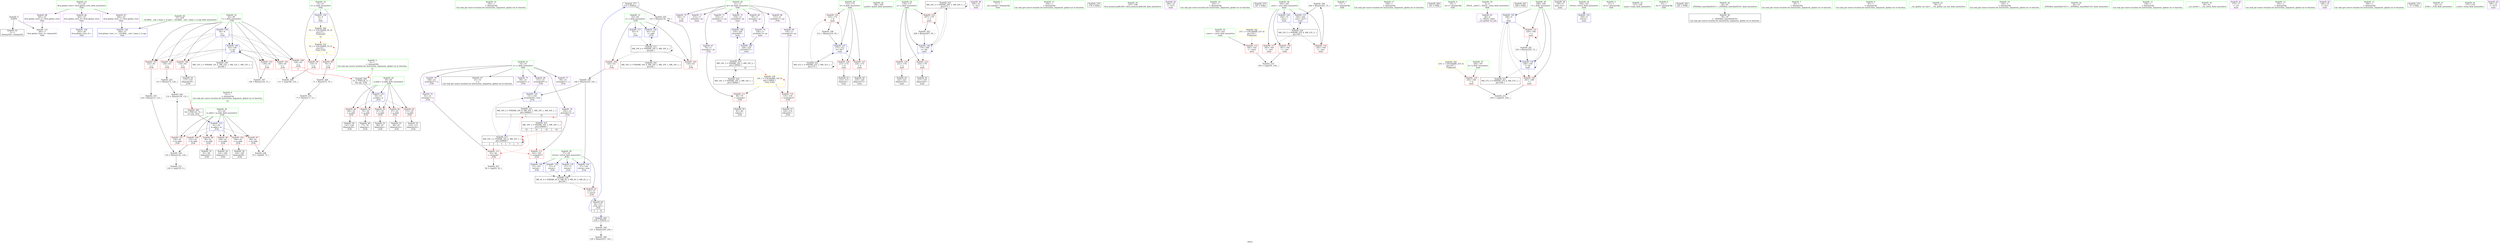 digraph "SVFG" {
	label="SVFG";

	Node0x558de5a951b0 [shape=record,color=grey,label="{NodeID: 0\nNullPtr}"];
	Node0x558de5a951b0 -> Node0x558de5aaf9a0[style=solid];
	Node0x558de5a951b0 -> Node0x558de5ab6150[style=solid];
	Node0x558de5ab0550 [shape=record,color=red,label="{NodeID: 97\n69\<--61\n\<--m.addr\n_Z1fii\n}"];
	Node0x558de5ab0550 -> Node0x558de5abbe70[style=solid];
	Node0x558de5aadf20 [shape=record,color=green,label="{NodeID: 14\n220\<--1\n\<--dummyObj\nCan only get source location for instruction, argument, global var or function.}"];
	Node0x558de5ad7890 [shape=record,color=black,label="{NodeID: 277\n133 = PHI(54, )\n}"];
	Node0x558de5ad7890 -> Node0x558de5abb9f0[style=solid];
	Node0x558de5ab3750 [shape=record,color=grey,label="{NodeID: 194\n125 = Binary(122, 124, )\n}"];
	Node0x558de5ab3750 -> Node0x558de5abc2f0[style=solid];
	Node0x558de5ab0090 [shape=record,color=red,label="{NodeID: 111\n80\<--79\n\<--arrayidx1\n_Z1fii\n}"];
	Node0x558de5ab0090 -> Node0x558de5ab0e60[style=solid];
	Node0x558de5aaeae0 [shape=record,color=green,label="{NodeID: 28\n57\<--58\nretval\<--retval_field_insensitive\n_Z1fii\n}"];
	Node0x558de5aaeae0 -> Node0x558de5ab3040[style=solid];
	Node0x558de5aaeae0 -> Node0x558de5ab63f0[style=solid];
	Node0x558de5aaeae0 -> Node0x558de5ab64c0[style=solid];
	Node0x558de5aaeae0 -> Node0x558de5ab6590[style=solid];
	Node0x558de5aaeae0 -> Node0x558de5ab6a70[style=solid];
	Node0x558de5abbe70 [shape=record,color=grey,label="{NodeID: 208\n74 = cmp(69, 73, )\n}"];
	Node0x558de5ab5c10 [shape=record,color=red,label="{NodeID: 125\n210\<--172\n\<--b\nmain\n}"];
	Node0x558de5ab5c10 -> Node0x558de5ab3d50[style=solid];
	Node0x558de5aaf6a0 [shape=record,color=green,label="{NodeID: 42\n188\<--189\nprintf\<--printf_field_insensitive\n}"];
	Node0x558de5ac5850 [shape=record,color=black,label="{NodeID: 222\nMR_29V_2 = PHI(MR_29V_3, MR_29V_1, )\npts\{171 \}\n}"];
	Node0x558de5ac5850 -> Node0x558de5ab59a0[style=dashed];
	Node0x558de5ac5850 -> Node0x558de5ab6db0[style=dashed];
	Node0x558de5ac5850 -> Node0x558de5ac5850[style=dashed];
	Node0x558de5ab6800 [shape=record,color=blue,label="{NodeID: 139\n63\<--135\nr\<--add\n_Z1fii\n}"];
	Node0x558de5ab6800 -> Node0x558de5ac2b50[style=dashed];
	Node0x558de5ab1340 [shape=record,color=black,label="{NodeID: 56\n117\<--116\nidxprom18\<--\n_Z1fii\n}"];
	Node0x558de5ab1ea0 [shape=record,color=purple,label="{NodeID: 70\n192\<--11\n\<--pr\nmain\n}"];
	Node0x558de5ab2a00 [shape=record,color=purple,label="{NodeID: 84\n205\<--21\n\<--.str.2\nmain\n}"];
	Node0x558de5a957d0 [shape=record,color=green,label="{NodeID: 1\n7\<--1\n__dso_handle\<--dummyObj\nGlob }"];
	Node0x558de5ab0620 [shape=record,color=red,label="{NodeID: 98\n90\<--61\n\<--m.addr\n_Z1fii\n}"];
	Node0x558de5ab0620 -> Node0x558de5ab1000[style=solid];
	Node0x558de5aadfb0 [shape=record,color=green,label="{NodeID: 15\n234\<--1\n\<--dummyObj\nCan only get source location for instruction, argument, global var or function.}"];
	Node0x558de5ad7a80 [shape=record,color=black,label="{NodeID: 278\n176 = PHI()\n}"];
	Node0x558de5ab38d0 [shape=record,color=grey,label="{NodeID: 195\n144 = Binary(143, 145, )\n}"];
	Node0x558de5ab38d0 -> Node0x558de5ab69a0[style=solid];
	Node0x558de5ab38d0 -> Node0x558de5ab6a70[style=solid];
	Node0x558de5ab0160 [shape=record,color=red,label="{NodeID: 112\n93\<--92\n\<--arrayidx7\n_Z1fii\n}"];
	Node0x558de5ab0160 -> Node0x558de5abbcf0[style=solid];
	Node0x558de5aaebb0 [shape=record,color=green,label="{NodeID: 29\n59\<--60\np.addr\<--p.addr_field_insensitive\n_Z1fii\n}"];
	Node0x558de5aaebb0 -> Node0x558de5ab3110[style=solid];
	Node0x558de5aaebb0 -> Node0x558de5ab31e0[style=solid];
	Node0x558de5aaebb0 -> Node0x558de5ab32b0[style=solid];
	Node0x558de5aaebb0 -> Node0x558de5ab3380[style=solid];
	Node0x558de5aaebb0 -> Node0x558de5ab0480[style=solid];
	Node0x558de5aaebb0 -> Node0x558de5ab6250[style=solid];
	Node0x558de5abbff0 [shape=record,color=grey,label="{NodeID: 209\n111 = cmp(109, 110, )\n}"];
	Node0x558de5ab5ce0 [shape=record,color=red,label="{NodeID: 126\n213\<--172\n\<--b\nmain\n}"];
	Node0x558de5ab5ce0 -> Node0x558de5ab1750[style=solid];
	Node0x558de5aaf7a0 [shape=record,color=green,label="{NodeID: 43\n197\<--198\nllvm.memset.p0i8.i64\<--llvm.memset.p0i8.i64_field_insensitive\n}"];
	Node0x558de5ac5d50 [shape=record,color=black,label="{NodeID: 223\nMR_31V_2 = PHI(MR_31V_3, MR_31V_1, )\npts\{173 \}\n}"];
	Node0x558de5ac5d50 -> Node0x558de5ab5c10[style=dashed];
	Node0x558de5ac5d50 -> Node0x558de5ab6e80[style=dashed];
	Node0x558de5ac5d50 -> Node0x558de5ac5d50[style=dashed];
	Node0x558de5ab68d0 [shape=record,color=blue,label="{NodeID: 140\n65\<--140\ni\<--inc\n_Z1fii\n}"];
	Node0x558de5ab68d0 -> Node0x558de5ab0bd0[style=dashed];
	Node0x558de5ab68d0 -> Node0x558de5aafc80[style=dashed];
	Node0x558de5ab68d0 -> Node0x558de5aafd50[style=dashed];
	Node0x558de5ab68d0 -> Node0x558de5aafe20[style=dashed];
	Node0x558de5ab68d0 -> Node0x558de5aafef0[style=dashed];
	Node0x558de5ab68d0 -> Node0x558de5aaffc0[style=dashed];
	Node0x558de5ab68d0 -> Node0x558de5ab68d0[style=dashed];
	Node0x558de5ab68d0 -> Node0x558de5ac8050[style=dashed];
	Node0x558de5ab1410 [shape=record,color=black,label="{NodeID: 57\n120\<--119\ntobool20\<--\n_Z1fii\n}"];
	Node0x558de5ab1f70 [shape=record,color=purple,label="{NodeID: 71\n215\<--11\narrayidx\<--pr\nmain\n}"];
	Node0x558de5ab2ad0 [shape=record,color=purple,label="{NodeID: 85\n240\<--23\n\<--.str.3\nmain\n}"];
	Node0x558de5a95440 [shape=record,color=green,label="{NodeID: 2\n9\<--1\n\<--dummyObj\nCan only get source location for instruction, argument, global var or function.|{<s0>10}}"];
	Node0x558de5a95440:s0 -> Node0x558de5ad8050[style=solid,color=red];
	Node0x558de5ab06f0 [shape=record,color=red,label="{NodeID: 99\n100\<--61\n\<--m.addr\n_Z1fii\n}"];
	Node0x558de5ab06f0 -> Node0x558de5ab11a0[style=solid];
	Node0x558de5aae040 [shape=record,color=green,label="{NodeID: 16\n235\<--1\n\<--dummyObj\nCan only get source location for instruction, argument, global var or function.}"];
	Node0x558de5ad7b50 [shape=record,color=black,label="{NodeID: 279\n187 = PHI()\n}"];
	Node0x558de5ab3a50 [shape=record,color=grey,label="{NodeID: 196\n244 = Binary(243, 72, )\n}"];
	Node0x558de5ab3a50 -> Node0x558de5ab71c0[style=solid];
	Node0x558de5ab0230 [shape=record,color=red,label="{NodeID: 113\n103\<--102\n\<--arrayidx13\n_Z1fii\n}"];
	Node0x558de5ab0230 -> Node0x558de5ab6590[style=solid];
	Node0x558de5aaec80 [shape=record,color=green,label="{NodeID: 30\n61\<--62\nm.addr\<--m.addr_field_insensitive\n_Z1fii\n}"];
	Node0x558de5aaec80 -> Node0x558de5ab0550[style=solid];
	Node0x558de5aaec80 -> Node0x558de5ab0620[style=solid];
	Node0x558de5aaec80 -> Node0x558de5ab06f0[style=solid];
	Node0x558de5aaec80 -> Node0x558de5ab07c0[style=solid];
	Node0x558de5aaec80 -> Node0x558de5ab0890[style=solid];
	Node0x558de5aaec80 -> Node0x558de5ab0960[style=solid];
	Node0x558de5aaec80 -> Node0x558de5ab6320[style=solid];
	Node0x558de5abc170 [shape=record,color=grey,label="{NodeID: 210\n183 = cmp(181, 182, )\n}"];
	Node0x558de5ab5db0 [shape=record,color=red,label="{NodeID: 127\n224\<--172\n\<--b\nmain\n}"];
	Node0x558de5ab5db0 -> Node0x558de5ab19c0[style=solid];
	Node0x558de5aaf8a0 [shape=record,color=green,label="{NodeID: 44\n27\<--259\n_GLOBAL__sub_I_dano_2_0.cpp\<--_GLOBAL__sub_I_dano_2_0.cpp_field_insensitive\n}"];
	Node0x558de5aaf8a0 -> Node0x558de5ab6050[style=solid];
	Node0x558de5ac6250 [shape=record,color=black,label="{NodeID: 224\nMR_14V_2 = PHI(MR_14V_3, MR_14V_1, )\npts\{130000 \}\n}"];
	Node0x558de5ac6250 -> Node0x558de5ac4950[style=dashed];
	Node0x558de5ab69a0 [shape=record,color=blue,label="{NodeID: 141\n151\<--144\narrayidx29\<--rem\n_Z1fii\n}"];
	Node0x558de5ab69a0 -> Node0x558de5ac8550[style=dashed];
	Node0x558de5ab14e0 [shape=record,color=black,label="{NodeID: 58\n147\<--146\nidxprom26\<--\n_Z1fii\n}"];
	Node0x558de5ac99d0 [shape=record,color=yellow,style=double,label="{NodeID: 238\n14V_1 = ENCHI(MR_14V_0)\npts\{130000 \}\nFun[_Z1fii]|{|<s2>3}}"];
	Node0x558de5ac99d0 -> Node0x558de5ab0090[style=dashed];
	Node0x558de5ac99d0 -> Node0x558de5ab0300[style=dashed];
	Node0x558de5ac99d0:s2 -> Node0x558de5ac99d0[style=dashed,color=red];
	Node0x558de5ab2040 [shape=record,color=purple,label="{NodeID: 72\n218\<--11\narrayidx9\<--pr\nmain\n}"];
	Node0x558de5ab2040 -> Node0x558de5ab6f50[style=solid];
	Node0x558de5ab2ba0 [shape=record,color=purple,label="{NodeID: 86\n263\<--25\nllvm.global_ctors_0\<--llvm.global_ctors\nGlob }"];
	Node0x558de5ab2ba0 -> Node0x558de5ab5f50[style=solid];
	Node0x558de5a95920 [shape=record,color=green,label="{NodeID: 3\n17\<--1\n.str\<--dummyObj\nGlob }"];
	Node0x558de5ab07c0 [shape=record,color=red,label="{NodeID: 100\n122\<--61\n\<--m.addr\n_Z1fii\n}"];
	Node0x558de5ab07c0 -> Node0x558de5ab3750[style=solid];
	Node0x558de5aae0d0 [shape=record,color=green,label="{NodeID: 17\n238\<--1\n\<--dummyObj\nCan only get source location for instruction, argument, global var or function.}"];
	Node0x558de5ad7c20 [shape=record,color=black,label="{NodeID: 280\n191 = PHI()\n}"];
	Node0x558de5ab3bd0 [shape=record,color=grey,label="{NodeID: 197\n140 = Binary(139, 72, )\n}"];
	Node0x558de5ab3bd0 -> Node0x558de5ab68d0[style=solid];
	Node0x558de5ab0300 [shape=record,color=red,label="{NodeID: 114\n119\<--118\n\<--arrayidx19\n_Z1fii\n}"];
	Node0x558de5ab0300 -> Node0x558de5ab1410[style=solid];
	Node0x558de5aaed50 [shape=record,color=green,label="{NodeID: 31\n63\<--64\nr\<--r_field_insensitive\n_Z1fii\n}"];
	Node0x558de5aaed50 -> Node0x558de5ab0a30[style=solid];
	Node0x558de5aaed50 -> Node0x558de5ab0b00[style=solid];
	Node0x558de5aaed50 -> Node0x558de5ab6660[style=solid];
	Node0x558de5aaed50 -> Node0x558de5ab6800[style=solid];
	Node0x558de5abc2f0 [shape=record,color=grey,label="{NodeID: 211\n126 = cmp(125, 9, )\n}"];
	Node0x558de5ab5e80 [shape=record,color=blue,label="{NodeID: 128\n8\<--9\nn\<--\nGlob }"];
	Node0x558de5ab5e80 -> Node0x558de5ac9b90[style=dashed];
	Node0x558de5aaf9a0 [shape=record,color=black,label="{NodeID: 45\n2\<--3\ndummyVal\<--dummyVal\n}"];
	Node0x558de5ac6750 [shape=record,color=black,label="{NodeID: 225\nMR_16V_2 = PHI(MR_16V_3, MR_16V_1, )\npts\{160000 \}\n|{<s0>10|<s1>10|<s2>10|<s3>10}}"];
	Node0x558de5ac6750:s0 -> Node0x558de5ab0160[style=dashed,color=red];
	Node0x558de5ac6750:s1 -> Node0x558de5ab0230[style=dashed,color=red];
	Node0x558de5ac6750:s2 -> Node0x558de5ac3550[style=dashed,color=red];
	Node0x558de5ac6750:s3 -> Node0x558de5ac8550[style=dashed,color=red];
	Node0x558de5ab6a70 [shape=record,color=blue,label="{NodeID: 142\n57\<--144\nretval\<--rem\n_Z1fii\n}"];
	Node0x558de5ab6a70 -> Node0x558de5ac7650[style=dashed];
	Node0x558de5ab15b0 [shape=record,color=black,label="{NodeID: 59\n150\<--149\nidxprom28\<--\n_Z1fii\n}"];
	Node0x558de5ab2110 [shape=record,color=purple,label="{NodeID: 73\n223\<--11\narrayidx11\<--pr\nmain\n}"];
	Node0x558de5ab2ca0 [shape=record,color=purple,label="{NodeID: 87\n264\<--25\nllvm.global_ctors_1\<--llvm.global_ctors\nGlob }"];
	Node0x558de5ab2ca0 -> Node0x558de5ab6050[style=solid];
	Node0x558de5a959b0 [shape=record,color=green,label="{NodeID: 4\n19\<--1\n.str.1\<--dummyObj\nGlob }"];
	Node0x558de5ab0890 [shape=record,color=red,label="{NodeID: 101\n129\<--61\n\<--m.addr\n_Z1fii\n}"];
	Node0x558de5ab0890 -> Node0x558de5abb870[style=solid];
	Node0x558de5aae1a0 [shape=record,color=green,label="{NodeID: 18\n4\<--6\n_ZStL8__ioinit\<--_ZStL8__ioinit_field_insensitive\nGlob }"];
	Node0x558de5aae1a0 -> Node0x558de5ab1a90[style=solid];
	Node0x558de5ad7cf0 [shape=record,color=black,label="{NodeID: 281\n206 = PHI()\n}"];
	Node0x558de5ab3d50 [shape=record,color=grey,label="{NodeID: 198\n211 = Binary(210, 95, )\n}"];
	Node0x558de5ab3d50 -> Node0x558de5ab6e80[style=solid];
	Node0x558de5ab5470 [shape=record,color=red,label="{NodeID: 115\n182\<--162\n\<--_cases\nmain\n}"];
	Node0x558de5ab5470 -> Node0x558de5abc170[style=solid];
	Node0x558de5aaee20 [shape=record,color=green,label="{NodeID: 32\n65\<--66\ni\<--i_field_insensitive\n_Z1fii\n}"];
	Node0x558de5aaee20 -> Node0x558de5ab0bd0[style=solid];
	Node0x558de5aaee20 -> Node0x558de5aafc80[style=solid];
	Node0x558de5aaee20 -> Node0x558de5aafd50[style=solid];
	Node0x558de5aaee20 -> Node0x558de5aafe20[style=solid];
	Node0x558de5aaee20 -> Node0x558de5aafef0[style=solid];
	Node0x558de5aaee20 -> Node0x558de5aaffc0[style=solid];
	Node0x558de5aaee20 -> Node0x558de5ab6730[style=solid];
	Node0x558de5aaee20 -> Node0x558de5ab68d0[style=solid];
	Node0x558de5abc470 [shape=record,color=grey,label="{NodeID: 212\n203 = cmp(201, 202, )\n}"];
	Node0x558de5ab5f50 [shape=record,color=blue,label="{NodeID: 129\n263\<--26\nllvm.global_ctors_0\<--\nGlob }"];
	Node0x558de5aafaa0 [shape=record,color=black,label="{NodeID: 46\n159\<--9\nmain_ret\<--\nmain\n}"];
	Node0x558de5ab6b40 [shape=record,color=blue,label="{NodeID: 143\n160\<--9\nretval\<--\nmain\n}"];
	Node0x558de5ab1680 [shape=record,color=black,label="{NodeID: 60\n54\<--155\n_Z1fii_ret\<--\n_Z1fii\n|{<s0>3|<s1>10}}"];
	Node0x558de5ab1680:s0 -> Node0x558de5ad7890[style=solid,color=blue];
	Node0x558de5ab1680:s1 -> Node0x558de5ad7dc0[style=solid,color=blue];
	Node0x558de5ac9b90 [shape=record,color=yellow,style=double,label="{NodeID: 240\n2V_1 = ENCHI(MR_2V_0)\npts\{10 \}\nFun[main]|{<s0>10}}"];
	Node0x558de5ac9b90:s0 -> Node0x558de5ac8a50[style=dashed,color=red];
	Node0x558de5ab21e0 [shape=record,color=purple,label="{NodeID: 74\n226\<--11\narrayidx13\<--pr\nmain\n}"];
	Node0x558de5ab21e0 -> Node0x558de5ab7020[style=solid];
	Node0x558de5ab2da0 [shape=record,color=purple,label="{NodeID: 88\n265\<--25\nllvm.global_ctors_2\<--llvm.global_ctors\nGlob }"];
	Node0x558de5ab2da0 -> Node0x558de5ab6150[style=solid];
	Node0x558de5aad260 [shape=record,color=green,label="{NodeID: 5\n21\<--1\n.str.2\<--dummyObj\nGlob }"];
	Node0x558de5ab0960 [shape=record,color=red,label="{NodeID: 102\n149\<--61\n\<--m.addr\n_Z1fii\n}"];
	Node0x558de5ab0960 -> Node0x558de5ab15b0[style=solid];
	Node0x558de5aae270 [shape=record,color=green,label="{NodeID: 19\n8\<--10\nn\<--n_field_insensitive\nGlob }"];
	Node0x558de5aae270 -> Node0x558de5ab2ea0[style=solid];
	Node0x558de5aae270 -> Node0x558de5ab2f70[style=solid];
	Node0x558de5aae270 -> Node0x558de5ab5e80[style=solid];
	Node0x558de5ad7dc0 [shape=record,color=black,label="{NodeID: 282\n236 = PHI(54, )\n}"];
	Node0x558de5ad7dc0 -> Node0x558de5ab3ed0[style=solid];
	Node0x558de5ab3ed0 [shape=record,color=grey,label="{NodeID: 199\n237 = Binary(236, 238, )\n}"];
	Node0x558de5ab3ed0 -> Node0x558de5ab4050[style=solid];
	Node0x558de5ab5500 [shape=record,color=red,label="{NodeID: 116\n181\<--164\n\<--_case\nmain\n}"];
	Node0x558de5ab5500 -> Node0x558de5abc170[style=solid];
	Node0x558de5aaeef0 [shape=record,color=green,label="{NodeID: 33\n157\<--158\nmain\<--main_field_insensitive\n}"];
	Node0x558de5ac2b50 [shape=record,color=black,label="{NodeID: 213\nMR_10V_4 = PHI(MR_10V_5, MR_10V_3, )\npts\{64 \}\n}"];
	Node0x558de5ac2b50 -> Node0x558de5ab0a30[style=dashed];
	Node0x558de5ac2b50 -> Node0x558de5ab0b00[style=dashed];
	Node0x558de5ac2b50 -> Node0x558de5ab6800[style=dashed];
	Node0x558de5ac2b50 -> Node0x558de5ac2b50[style=dashed];
	Node0x558de5ac2b50 -> Node0x558de5ac7b50[style=dashed];
	Node0x558de5ab6050 [shape=record,color=blue,label="{NodeID: 130\n264\<--27\nllvm.global_ctors_1\<--_GLOBAL__sub_I_dano_2_0.cpp\nGlob }"];
	Node0x558de5aafb70 [shape=record,color=black,label="{NodeID: 47\n15\<--14\n\<--a\nCan only get source location for instruction, argument, global var or function.}"];
	Node0x558de5ab6c10 [shape=record,color=blue,label="{NodeID: 144\n164\<--72\n_case\<--\nmain\n}"];
	Node0x558de5ab6c10 -> Node0x558de5ac4e50[style=dashed];
	Node0x558de5ab1750 [shape=record,color=black,label="{NodeID: 61\n214\<--213\nidxprom\<--\nmain\n}"];
	Node0x558de5ab22b0 [shape=record,color=purple,label="{NodeID: 75\n89\<--14\narrayidx5\<--a\n_Z1fii\n}"];
	Node0x558de5ab2ea0 [shape=record,color=red,label="{NodeID: 89\n70\<--8\n\<--n\n_Z1fii\n}"];
	Node0x558de5ab2ea0 -> Node0x558de5abbb70[style=solid];
	Node0x558de5aad2f0 [shape=record,color=green,label="{NodeID: 6\n23\<--1\n.str.3\<--dummyObj\nGlob }"];
	Node0x558de5ab0a30 [shape=record,color=red,label="{NodeID: 103\n134\<--63\n\<--r\n_Z1fii\n}"];
	Node0x558de5ab0a30 -> Node0x558de5abb9f0[style=solid];
	Node0x558de5aae340 [shape=record,color=green,label="{NodeID: 20\n11\<--13\npr\<--pr_field_insensitive\nGlob }"];
	Node0x558de5aae340 -> Node0x558de5ab1b60[style=solid];
	Node0x558de5aae340 -> Node0x558de5ab1c30[style=solid];
	Node0x558de5aae340 -> Node0x558de5ab1d00[style=solid];
	Node0x558de5aae340 -> Node0x558de5ab1dd0[style=solid];
	Node0x558de5aae340 -> Node0x558de5ab1ea0[style=solid];
	Node0x558de5aae340 -> Node0x558de5ab1f70[style=solid];
	Node0x558de5aae340 -> Node0x558de5ab2040[style=solid];
	Node0x558de5aae340 -> Node0x558de5ab2110[style=solid];
	Node0x558de5aae340 -> Node0x558de5ab21e0[style=solid];
	Node0x558de5ad7f80 [shape=record,color=black,label="{NodeID: 283\n241 = PHI()\n}"];
	Node0x558de5ab4050 [shape=record,color=grey,label="{NodeID: 200\n239 = Binary(237, 145, )\n}"];
	Node0x558de5ab5590 [shape=record,color=red,label="{NodeID: 117\n185\<--164\n\<--_case\nmain\n}"];
	Node0x558de5aaeff0 [shape=record,color=green,label="{NodeID: 34\n160\<--161\nretval\<--retval_field_insensitive\nmain\n}"];
	Node0x558de5aaeff0 -> Node0x558de5ab6b40[style=solid];
	Node0x558de5ab6150 [shape=record,color=blue, style = dotted,label="{NodeID: 131\n265\<--3\nllvm.global_ctors_2\<--dummyVal\nGlob }"];
	Node0x558de5ab0c90 [shape=record,color=black,label="{NodeID: 48\n38\<--39\n\<--_ZNSt8ios_base4InitD1Ev\nCan only get source location for instruction, argument, global var or function.}"];
	Node0x558de5ac7650 [shape=record,color=black,label="{NodeID: 228\nMR_4V_4 = PHI(MR_4V_6, MR_4V_3, MR_4V_5, MR_4V_2, )\npts\{58 \}\n}"];
	Node0x558de5ac7650 -> Node0x558de5ab3040[style=dashed];
	Node0x558de5ab6ce0 [shape=record,color=blue,label="{NodeID: 145\n168\<--9\ni\<--\nmain\n}"];
	Node0x558de5ab6ce0 -> Node0x558de5ab5800[style=dashed];
	Node0x558de5ab6ce0 -> Node0x558de5ab58d0[style=dashed];
	Node0x558de5ab6ce0 -> Node0x558de5ab70f0[style=dashed];
	Node0x558de5ab6ce0 -> Node0x558de5ac5350[style=dashed];
	Node0x558de5ab1820 [shape=record,color=black,label="{NodeID: 62\n217\<--216\nidxprom8\<--\nmain\n}"];
	Node0x558de5aca590 [shape=record,color=yellow,style=double,label="{NodeID: 242\n21V_1 = ENCHI(MR_21V_0)\npts\{163 \}\nFun[main]}"];
	Node0x558de5aca590 -> Node0x558de5ab5470[style=dashed];
	Node0x558de5ab2380 [shape=record,color=purple,label="{NodeID: 76\n92\<--14\narrayidx7\<--a\n_Z1fii\n}"];
	Node0x558de5ab2380 -> Node0x558de5ab0160[style=solid];
	Node0x558de5ab2f70 [shape=record,color=red,label="{NodeID: 90\n110\<--8\n\<--n\n_Z1fii\n}"];
	Node0x558de5ab2f70 -> Node0x558de5abbff0[style=solid];
	Node0x558de5aad380 [shape=record,color=green,label="{NodeID: 7\n26\<--1\n\<--dummyObj\nCan only get source location for instruction, argument, global var or function.}"];
	Node0x558de5ab0b00 [shape=record,color=red,label="{NodeID: 104\n143\<--63\n\<--r\n_Z1fii\n}"];
	Node0x558de5ab0b00 -> Node0x558de5ab38d0[style=solid];
	Node0x558de5aae410 [shape=record,color=green,label="{NodeID: 21\n14\<--16\na\<--a_field_insensitive\nGlob }"];
	Node0x558de5aae410 -> Node0x558de5aafb70[style=solid];
	Node0x558de5aae410 -> Node0x558de5ab22b0[style=solid];
	Node0x558de5aae410 -> Node0x558de5ab2380[style=solid];
	Node0x558de5aae410 -> Node0x558de5ab2450[style=solid];
	Node0x558de5aae410 -> Node0x558de5ab2520[style=solid];
	Node0x558de5aae410 -> Node0x558de5ab25f0[style=solid];
	Node0x558de5aae410 -> Node0x558de5ab26c0[style=solid];
	Node0x558de5ad8050 [shape=record,color=black,label="{NodeID: 284\n55 = PHI(128, 9, )\n0th arg _Z1fii }"];
	Node0x558de5ad8050 -> Node0x558de5ab6250[style=solid];
	Node0x558de5ab41d0 [shape=record,color=grey,label="{NodeID: 201\n230 = Binary(229, 72, )\n}"];
	Node0x558de5ab41d0 -> Node0x558de5ab70f0[style=solid];
	Node0x558de5ab5660 [shape=record,color=red,label="{NodeID: 118\n243\<--164\n\<--_case\nmain\n}"];
	Node0x558de5ab5660 -> Node0x558de5ab3a50[style=solid];
	Node0x558de5aaf0c0 [shape=record,color=green,label="{NodeID: 35\n162\<--163\n_cases\<--_cases_field_insensitive\nmain\n}"];
	Node0x558de5aaf0c0 -> Node0x558de5ab5470[style=solid];
	Node0x558de5ac3550 [shape=record,color=black,label="{NodeID: 215\nMR_16V_3 = PHI(MR_16V_4, MR_16V_1, )\npts\{160000 \}\n|{|<s2>3|<s3>3|<s4>3|<s5>3}}"];
	Node0x558de5ac3550 -> Node0x558de5ab69a0[style=dashed];
	Node0x558de5ac3550 -> Node0x558de5ac3550[style=dashed];
	Node0x558de5ac3550:s2 -> Node0x558de5ab0160[style=dashed,color=red];
	Node0x558de5ac3550:s3 -> Node0x558de5ab0230[style=dashed,color=red];
	Node0x558de5ac3550:s4 -> Node0x558de5ac3550[style=dashed,color=red];
	Node0x558de5ac3550:s5 -> Node0x558de5ac8550[style=dashed,color=red];
	Node0x558de5ab6250 [shape=record,color=blue,label="{NodeID: 132\n59\<--55\np.addr\<--p\n_Z1fii\n}"];
	Node0x558de5ab6250 -> Node0x558de5ab3110[style=dashed];
	Node0x558de5ab6250 -> Node0x558de5ab31e0[style=dashed];
	Node0x558de5ab6250 -> Node0x558de5ab32b0[style=dashed];
	Node0x558de5ab6250 -> Node0x558de5ab3380[style=dashed];
	Node0x558de5ab6250 -> Node0x558de5ab0480[style=dashed];
	Node0x558de5ab0d90 [shape=record,color=black,label="{NodeID: 49\n77\<--76\nidxprom\<--\n_Z1fii\n}"];
	Node0x558de5ac7b50 [shape=record,color=black,label="{NodeID: 229\nMR_10V_2 = PHI(MR_10V_4, MR_10V_1, MR_10V_1, MR_10V_1, )\npts\{64 \}\n}"];
	Node0x558de5ab6db0 [shape=record,color=blue,label="{NodeID: 146\n170\<--208\na\<--dec\nmain\n}"];
	Node0x558de5ab6db0 -> Node0x558de5ab59a0[style=dashed];
	Node0x558de5ab6db0 -> Node0x558de5ab5a70[style=dashed];
	Node0x558de5ab6db0 -> Node0x558de5ab5b40[style=dashed];
	Node0x558de5ab6db0 -> Node0x558de5ab6db0[style=dashed];
	Node0x558de5ab6db0 -> Node0x558de5ac5850[style=dashed];
	Node0x558de5ab18f0 [shape=record,color=black,label="{NodeID: 63\n222\<--221\nidxprom10\<--\nmain\n}"];
	Node0x558de5ab2450 [shape=record,color=purple,label="{NodeID: 77\n99\<--14\narrayidx11\<--a\n_Z1fii\n}"];
	Node0x558de5ab3040 [shape=record,color=red,label="{NodeID: 91\n155\<--57\n\<--retval\n_Z1fii\n}"];
	Node0x558de5ab3040 -> Node0x558de5ab1680[style=solid];
	Node0x558de5aad410 [shape=record,color=green,label="{NodeID: 8\n72\<--1\n\<--dummyObj\nCan only get source location for instruction, argument, global var or function.|{<s0>10}}"];
	Node0x558de5aad410:s0 -> Node0x558de5ad8290[style=solid,color=red];
	Node0x558de5ab0bd0 [shape=record,color=red,label="{NodeID: 105\n109\<--65\n\<--i\n_Z1fii\n}"];
	Node0x558de5ab0bd0 -> Node0x558de5abbff0[style=solid];
	Node0x558de5aae4e0 [shape=record,color=green,label="{NodeID: 22\n25\<--29\nllvm.global_ctors\<--llvm.global_ctors_field_insensitive\nGlob }"];
	Node0x558de5aae4e0 -> Node0x558de5ab2ba0[style=solid];
	Node0x558de5aae4e0 -> Node0x558de5ab2ca0[style=solid];
	Node0x558de5aae4e0 -> Node0x558de5ab2da0[style=solid];
	Node0x558de5ad8290 [shape=record,color=black,label="{NodeID: 285\n56 = PHI(132, 72, )\n1st arg _Z1fii }"];
	Node0x558de5ad8290 -> Node0x558de5ab6320[style=solid];
	Node0x558de5ab4350 [shape=record,color=grey,label="{NodeID: 202\n208 = Binary(207, 95, )\n}"];
	Node0x558de5ab4350 -> Node0x558de5ab6db0[style=solid];
	Node0x558de5ab5730 [shape=record,color=red,label="{NodeID: 119\n202\<--166\n\<--k\nmain\n}"];
	Node0x558de5ab5730 -> Node0x558de5abc470[style=solid];
	Node0x558de5aaf190 [shape=record,color=green,label="{NodeID: 36\n164\<--165\n_case\<--_case_field_insensitive\nmain\n}"];
	Node0x558de5aaf190 -> Node0x558de5ab5500[style=solid];
	Node0x558de5aaf190 -> Node0x558de5ab5590[style=solid];
	Node0x558de5aaf190 -> Node0x558de5ab5660[style=solid];
	Node0x558de5aaf190 -> Node0x558de5ab6c10[style=solid];
	Node0x558de5aaf190 -> Node0x558de5ab71c0[style=solid];
	Node0x558de5ab6320 [shape=record,color=blue,label="{NodeID: 133\n61\<--56\nm.addr\<--m\n_Z1fii\n}"];
	Node0x558de5ab6320 -> Node0x558de5ab0550[style=dashed];
	Node0x558de5ab6320 -> Node0x558de5ab0620[style=dashed];
	Node0x558de5ab6320 -> Node0x558de5ab06f0[style=dashed];
	Node0x558de5ab6320 -> Node0x558de5ab07c0[style=dashed];
	Node0x558de5ab6320 -> Node0x558de5ab0890[style=dashed];
	Node0x558de5ab6320 -> Node0x558de5ab0960[style=dashed];
	Node0x558de5ab0e60 [shape=record,color=black,label="{NodeID: 50\n81\<--80\ntobool\<--\n_Z1fii\n}"];
	Node0x558de5ac8050 [shape=record,color=black,label="{NodeID: 230\nMR_12V_2 = PHI(MR_12V_4, MR_12V_1, MR_12V_1, MR_12V_1, )\npts\{66 \}\n}"];
	Node0x558de5ab6e80 [shape=record,color=blue,label="{NodeID: 147\n172\<--211\nb\<--dec7\nmain\n}"];
	Node0x558de5ab6e80 -> Node0x558de5ab5c10[style=dashed];
	Node0x558de5ab6e80 -> Node0x558de5ab5ce0[style=dashed];
	Node0x558de5ab6e80 -> Node0x558de5ab5db0[style=dashed];
	Node0x558de5ab6e80 -> Node0x558de5ab6e80[style=dashed];
	Node0x558de5ab6e80 -> Node0x558de5ac5d50[style=dashed];
	Node0x558de5ab19c0 [shape=record,color=black,label="{NodeID: 64\n225\<--224\nidxprom12\<--\nmain\n}"];
	Node0x558de5aca750 [shape=record,color=yellow,style=double,label="{NodeID: 244\n25V_1 = ENCHI(MR_25V_0)\npts\{167 \}\nFun[main]}"];
	Node0x558de5aca750 -> Node0x558de5ab5730[style=dashed];
	Node0x558de5ab2520 [shape=record,color=purple,label="{NodeID: 78\n102\<--14\narrayidx13\<--a\n_Z1fii\n}"];
	Node0x558de5ab2520 -> Node0x558de5ab0230[style=solid];
	Node0x558de5ab3110 [shape=record,color=red,label="{NodeID: 92\n76\<--59\n\<--p.addr\n_Z1fii\n}"];
	Node0x558de5ab3110 -> Node0x558de5ab0d90[style=solid];
	Node0x558de5aadc50 [shape=record,color=green,label="{NodeID: 9\n95\<--1\n\<--dummyObj\nCan only get source location for instruction, argument, global var or function.}"];
	Node0x558de5aafc80 [shape=record,color=red,label="{NodeID: 106\n116\<--65\n\<--i\n_Z1fii\n}"];
	Node0x558de5aafc80 -> Node0x558de5ab1340[style=solid];
	Node0x558de5aae5e0 [shape=record,color=green,label="{NodeID: 23\n30\<--31\n__cxx_global_var_init\<--__cxx_global_var_init_field_insensitive\n}"];
	Node0x558de5abb6f0 [shape=record,color=grey,label="{NodeID: 203\n131 = Binary(72, 130, )\n}"];
	Node0x558de5abb6f0 -> Node0x558de5abb870[style=solid];
	Node0x558de5ab5800 [shape=record,color=red,label="{NodeID: 120\n201\<--168\n\<--i\nmain\n}"];
	Node0x558de5ab5800 -> Node0x558de5abc470[style=solid];
	Node0x558de5aaf260 [shape=record,color=green,label="{NodeID: 37\n166\<--167\nk\<--k_field_insensitive\nmain\n}"];
	Node0x558de5aaf260 -> Node0x558de5ab5730[style=solid];
	Node0x558de5ab63f0 [shape=record,color=blue,label="{NodeID: 134\n57\<--9\nretval\<--\n_Z1fii\n}"];
	Node0x558de5ab63f0 -> Node0x558de5ac7650[style=dashed];
	Node0x558de5ab0f30 [shape=record,color=black,label="{NodeID: 51\n88\<--87\nidxprom4\<--\n_Z1fii\n}"];
	Node0x558de5ac8550 [shape=record,color=black,label="{NodeID: 231\nMR_16V_2 = PHI(MR_16V_6, MR_16V_1, MR_16V_1, MR_16V_1, )\npts\{160000 \}\n|{<s0>3|<s1>10}}"];
	Node0x558de5ac8550:s0 -> Node0x558de5ac3550[style=dashed,color=blue];
	Node0x558de5ac8550:s1 -> Node0x558de5ac6750[style=dashed,color=blue];
	Node0x558de5ab6f50 [shape=record,color=blue,label="{NodeID: 148\n218\<--220\narrayidx9\<--\nmain\n}"];
	Node0x558de5ab6f50 -> Node0x558de5ab7020[style=dashed];
	Node0x558de5ab1a90 [shape=record,color=purple,label="{NodeID: 65\n36\<--4\n\<--_ZStL8__ioinit\n__cxx_global_var_init\n}"];
	Node0x558de5ab25f0 [shape=record,color=purple,label="{NodeID: 79\n148\<--14\narrayidx27\<--a\n_Z1fii\n}"];
	Node0x558de5ab31e0 [shape=record,color=red,label="{NodeID: 93\n87\<--59\n\<--p.addr\n_Z1fii\n}"];
	Node0x558de5ab31e0 -> Node0x558de5ab0f30[style=solid];
	Node0x558de5aadce0 [shape=record,color=green,label="{NodeID: 10\n145\<--1\n\<--dummyObj\nCan only get source location for instruction, argument, global var or function.}"];
	Node0x558de5aafd50 [shape=record,color=red,label="{NodeID: 107\n123\<--65\n\<--i\n_Z1fii\n}"];
	Node0x558de5aafd50 -> Node0x558de5ab35d0[style=solid];
	Node0x558de5aae6e0 [shape=record,color=green,label="{NodeID: 24\n34\<--35\n_ZNSt8ios_base4InitC1Ev\<--_ZNSt8ios_base4InitC1Ev_field_insensitive\n}"];
	Node0x558de5abb870 [shape=record,color=grey,label="{NodeID: 204\n132 = Binary(129, 131, )\n|{<s0>3}}"];
	Node0x558de5abb870:s0 -> Node0x558de5ad8290[style=solid,color=red];
	Node0x558de5ab58d0 [shape=record,color=red,label="{NodeID: 121\n229\<--168\n\<--i\nmain\n}"];
	Node0x558de5ab58d0 -> Node0x558de5ab41d0[style=solid];
	Node0x558de5aaf330 [shape=record,color=green,label="{NodeID: 38\n168\<--169\ni\<--i_field_insensitive\nmain\n}"];
	Node0x558de5aaf330 -> Node0x558de5ab5800[style=solid];
	Node0x558de5aaf330 -> Node0x558de5ab58d0[style=solid];
	Node0x558de5aaf330 -> Node0x558de5ab6ce0[style=solid];
	Node0x558de5aaf330 -> Node0x558de5ab70f0[style=solid];
	Node0x558de5ab64c0 [shape=record,color=blue,label="{NodeID: 135\n57\<--72\nretval\<--\n_Z1fii\n}"];
	Node0x558de5ab64c0 -> Node0x558de5ac7650[style=dashed];
	Node0x558de5ab1000 [shape=record,color=black,label="{NodeID: 52\n91\<--90\nidxprom6\<--\n_Z1fii\n}"];
	Node0x558de5ac8a50 [shape=record,color=yellow,style=double,label="{NodeID: 232\n2V_1 = ENCHI(MR_2V_0)\npts\{10 \}\nFun[_Z1fii]|{|<s2>3}}"];
	Node0x558de5ac8a50 -> Node0x558de5ab2ea0[style=dashed];
	Node0x558de5ac8a50 -> Node0x558de5ab2f70[style=dashed];
	Node0x558de5ac8a50:s2 -> Node0x558de5ac8a50[style=dashed,color=red];
	Node0x558de5ab7020 [shape=record,color=blue,label="{NodeID: 149\n226\<--220\narrayidx13\<--\nmain\n}"];
	Node0x558de5ab7020 -> Node0x558de5ac4950[style=dashed];
	Node0x558de5ab1b60 [shape=record,color=purple,label="{NodeID: 66\n78\<--11\narrayidx\<--pr\n_Z1fii\n}"];
	Node0x558de5ab26c0 [shape=record,color=purple,label="{NodeID: 80\n151\<--14\narrayidx29\<--a\n_Z1fii\n}"];
	Node0x558de5ab26c0 -> Node0x558de5ab69a0[style=solid];
	Node0x558de5ab32b0 [shape=record,color=red,label="{NodeID: 94\n97\<--59\n\<--p.addr\n_Z1fii\n}"];
	Node0x558de5ab32b0 -> Node0x558de5ab10d0[style=solid];
	Node0x558de5aadd70 [shape=record,color=green,label="{NodeID: 11\n194\<--1\n\<--dummyObj\nCan only get source location for instruction, argument, global var or function.}"];
	Node0x558de5aafe20 [shape=record,color=red,label="{NodeID: 108\n128\<--65\n\<--i\n_Z1fii\n|{<s0>3}}"];
	Node0x558de5aafe20:s0 -> Node0x558de5ad8050[style=solid,color=red];
	Node0x558de5aae7e0 [shape=record,color=green,label="{NodeID: 25\n40\<--41\n__cxa_atexit\<--__cxa_atexit_field_insensitive\n}"];
	Node0x558de5abb9f0 [shape=record,color=grey,label="{NodeID: 205\n135 = Binary(134, 133, )\n}"];
	Node0x558de5abb9f0 -> Node0x558de5ab6800[style=solid];
	Node0x558de5ab59a0 [shape=record,color=red,label="{NodeID: 122\n207\<--170\n\<--a\nmain\n}"];
	Node0x558de5ab59a0 -> Node0x558de5ab4350[style=solid];
	Node0x558de5aaf400 [shape=record,color=green,label="{NodeID: 39\n170\<--171\na\<--a_field_insensitive\nmain\n}"];
	Node0x558de5aaf400 -> Node0x558de5ab59a0[style=solid];
	Node0x558de5aaf400 -> Node0x558de5ab5a70[style=solid];
	Node0x558de5aaf400 -> Node0x558de5ab5b40[style=solid];
	Node0x558de5aaf400 -> Node0x558de5ab6db0[style=solid];
	Node0x558de5ac4950 [shape=record,color=black,label="{NodeID: 219\nMR_14V_3 = PHI(MR_14V_5, MR_14V_2, )\npts\{130000 \}\n|{|<s2>10}}"];
	Node0x558de5ac4950 -> Node0x558de5ab6f50[style=dashed];
	Node0x558de5ac4950 -> Node0x558de5ac6250[style=dashed];
	Node0x558de5ac4950:s2 -> Node0x558de5ac99d0[style=dashed,color=red];
	Node0x558de5ab6590 [shape=record,color=blue,label="{NodeID: 136\n57\<--103\nretval\<--\n_Z1fii\n}"];
	Node0x558de5ab6590 -> Node0x558de5ac7650[style=dashed];
	Node0x558de5ab10d0 [shape=record,color=black,label="{NodeID: 53\n98\<--97\nidxprom10\<--\n_Z1fii\n}"];
	Node0x558de5ab70f0 [shape=record,color=blue,label="{NodeID: 150\n168\<--230\ni\<--inc\nmain\n}"];
	Node0x558de5ab70f0 -> Node0x558de5ab5800[style=dashed];
	Node0x558de5ab70f0 -> Node0x558de5ab58d0[style=dashed];
	Node0x558de5ab70f0 -> Node0x558de5ab70f0[style=dashed];
	Node0x558de5ab70f0 -> Node0x558de5ac5350[style=dashed];
	Node0x558de5ab1c30 [shape=record,color=purple,label="{NodeID: 67\n79\<--11\narrayidx1\<--pr\n_Z1fii\n}"];
	Node0x558de5ab1c30 -> Node0x558de5ab0090[style=solid];
	Node0x558de5ab2790 [shape=record,color=purple,label="{NodeID: 81\n175\<--17\n\<--.str\nmain\n}"];
	Node0x558de5ab3380 [shape=record,color=red,label="{NodeID: 95\n113\<--59\n\<--p.addr\n_Z1fii\n}"];
	Node0x558de5ab3380 -> Node0x558de5ab1270[style=solid];
	Node0x558de5aade00 [shape=record,color=green,label="{NodeID: 12\n195\<--1\n\<--dummyObj\nCan only get source location for instruction, argument, global var or function.}"];
	Node0x558de5ab3450 [shape=record,color=grey,label="{NodeID: 192\n73 = Binary(71, 72, )\n}"];
	Node0x558de5ab3450 -> Node0x558de5abbe70[style=solid];
	Node0x558de5aafef0 [shape=record,color=red,label="{NodeID: 109\n130\<--65\n\<--i\n_Z1fii\n}"];
	Node0x558de5aafef0 -> Node0x558de5abb6f0[style=solid];
	Node0x558de5aae8e0 [shape=record,color=green,label="{NodeID: 26\n39\<--45\n_ZNSt8ios_base4InitD1Ev\<--_ZNSt8ios_base4InitD1Ev_field_insensitive\n}"];
	Node0x558de5aae8e0 -> Node0x558de5ab0c90[style=solid];
	Node0x558de5abbb70 [shape=record,color=grey,label="{NodeID: 206\n71 = Binary(72, 70, )\n}"];
	Node0x558de5abbb70 -> Node0x558de5ab3450[style=solid];
	Node0x558de5ab5a70 [shape=record,color=red,label="{NodeID: 123\n216\<--170\n\<--a\nmain\n}"];
	Node0x558de5ab5a70 -> Node0x558de5ab1820[style=solid];
	Node0x558de5aaf4d0 [shape=record,color=green,label="{NodeID: 40\n172\<--173\nb\<--b_field_insensitive\nmain\n}"];
	Node0x558de5aaf4d0 -> Node0x558de5ab5c10[style=solid];
	Node0x558de5aaf4d0 -> Node0x558de5ab5ce0[style=solid];
	Node0x558de5aaf4d0 -> Node0x558de5ab5db0[style=solid];
	Node0x558de5aaf4d0 -> Node0x558de5ab6e80[style=solid];
	Node0x558de5ac4e50 [shape=record,color=black,label="{NodeID: 220\nMR_23V_3 = PHI(MR_23V_4, MR_23V_2, )\npts\{165 \}\n}"];
	Node0x558de5ac4e50 -> Node0x558de5ab5500[style=dashed];
	Node0x558de5ac4e50 -> Node0x558de5ab5590[style=dashed];
	Node0x558de5ac4e50 -> Node0x558de5ab5660[style=dashed];
	Node0x558de5ac4e50 -> Node0x558de5ab71c0[style=dashed];
	Node0x558de5ab6660 [shape=record,color=blue,label="{NodeID: 137\n63\<--9\nr\<--\n_Z1fii\n}"];
	Node0x558de5ab6660 -> Node0x558de5ac2b50[style=dashed];
	Node0x558de5ab11a0 [shape=record,color=black,label="{NodeID: 54\n101\<--100\nidxprom12\<--\n_Z1fii\n}"];
	Node0x558de5ab71c0 [shape=record,color=blue,label="{NodeID: 151\n164\<--244\n_case\<--inc17\nmain\n}"];
	Node0x558de5ab71c0 -> Node0x558de5ac4e50[style=dashed];
	Node0x558de5ab1d00 [shape=record,color=purple,label="{NodeID: 68\n115\<--11\narrayidx17\<--pr\n_Z1fii\n}"];
	Node0x558de5ab2860 [shape=record,color=purple,label="{NodeID: 82\n186\<--19\n\<--.str.1\nmain\n}"];
	Node0x558de5ab0480 [shape=record,color=red,label="{NodeID: 96\n146\<--59\n\<--p.addr\n_Z1fii\n}"];
	Node0x558de5ab0480 -> Node0x558de5ab14e0[style=solid];
	Node0x558de5aade90 [shape=record,color=green,label="{NodeID: 13\n196\<--1\n\<--dummyObj\nCan only get source location for instruction, argument, global var or function.}"];
	Node0x558de5ad7150 [shape=record,color=black,label="{NodeID: 276\n37 = PHI()\n}"];
	Node0x558de5ab35d0 [shape=record,color=grey,label="{NodeID: 193\n124 = Binary(72, 123, )\n}"];
	Node0x558de5ab35d0 -> Node0x558de5ab3750[style=solid];
	Node0x558de5aaffc0 [shape=record,color=red,label="{NodeID: 110\n139\<--65\n\<--i\n_Z1fii\n}"];
	Node0x558de5aaffc0 -> Node0x558de5ab3bd0[style=solid];
	Node0x558de5aae9e0 [shape=record,color=green,label="{NodeID: 27\n52\<--53\n_Z1fii\<--_Z1fii_field_insensitive\n}"];
	Node0x558de5abbcf0 [shape=record,color=grey,label="{NodeID: 207\n94 = cmp(93, 95, )\n}"];
	Node0x558de5ab5b40 [shape=record,color=red,label="{NodeID: 124\n221\<--170\n\<--a\nmain\n}"];
	Node0x558de5ab5b40 -> Node0x558de5ab18f0[style=solid];
	Node0x558de5aaf5a0 [shape=record,color=green,label="{NodeID: 41\n177\<--178\nscanf\<--scanf_field_insensitive\n}"];
	Node0x558de5ac5350 [shape=record,color=black,label="{NodeID: 221\nMR_27V_2 = PHI(MR_27V_4, MR_27V_1, )\npts\{169 \}\n}"];
	Node0x558de5ac5350 -> Node0x558de5ab6ce0[style=dashed];
	Node0x558de5ab6730 [shape=record,color=blue,label="{NodeID: 138\n65\<--9\ni\<--\n_Z1fii\n}"];
	Node0x558de5ab6730 -> Node0x558de5ab0bd0[style=dashed];
	Node0x558de5ab6730 -> Node0x558de5aafc80[style=dashed];
	Node0x558de5ab6730 -> Node0x558de5aafd50[style=dashed];
	Node0x558de5ab6730 -> Node0x558de5aafe20[style=dashed];
	Node0x558de5ab6730 -> Node0x558de5aafef0[style=dashed];
	Node0x558de5ab6730 -> Node0x558de5aaffc0[style=dashed];
	Node0x558de5ab6730 -> Node0x558de5ab68d0[style=dashed];
	Node0x558de5ab6730 -> Node0x558de5ac8050[style=dashed];
	Node0x558de5ab1270 [shape=record,color=black,label="{NodeID: 55\n114\<--113\nidxprom16\<--\n_Z1fii\n}"];
	Node0x558de5ab1dd0 [shape=record,color=purple,label="{NodeID: 69\n118\<--11\narrayidx19\<--pr\n_Z1fii\n}"];
	Node0x558de5ab1dd0 -> Node0x558de5ab0300[style=solid];
	Node0x558de5ab2930 [shape=record,color=purple,label="{NodeID: 83\n190\<--21\n\<--.str.2\nmain\n}"];
}
